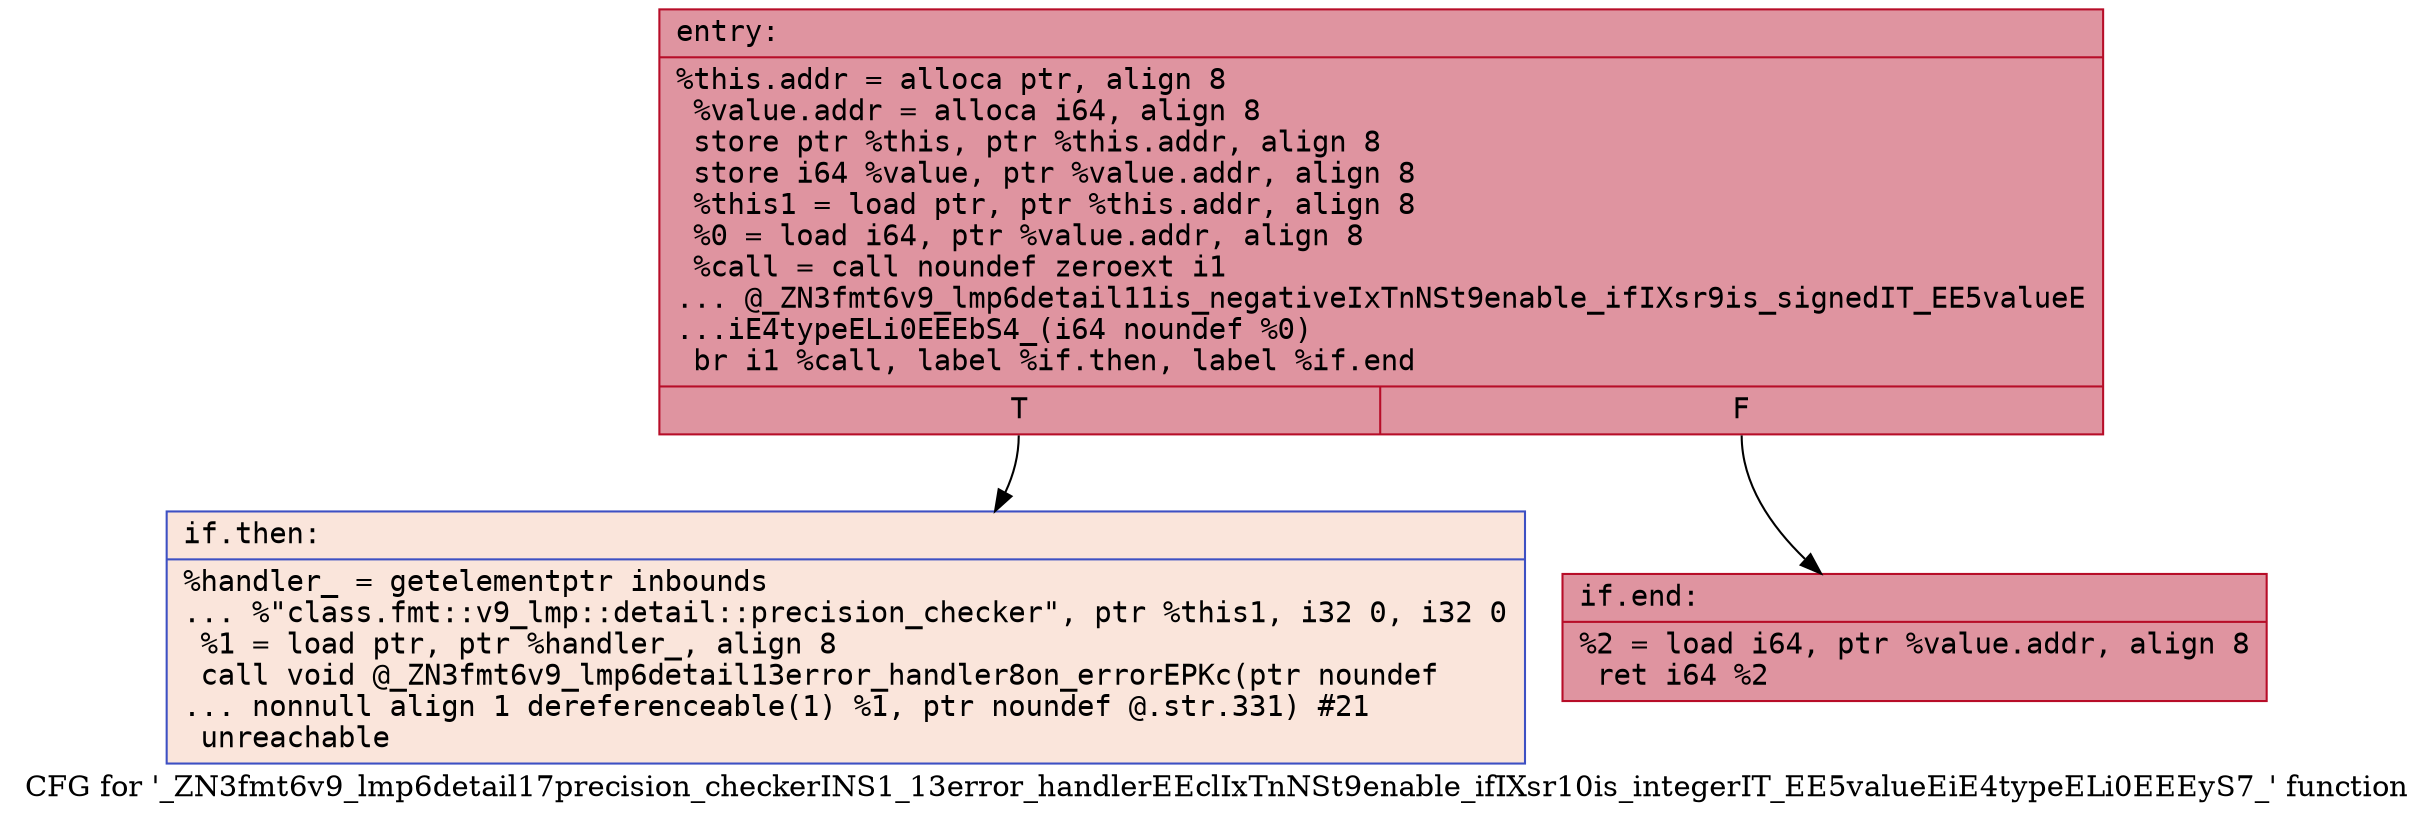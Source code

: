 digraph "CFG for '_ZN3fmt6v9_lmp6detail17precision_checkerINS1_13error_handlerEEclIxTnNSt9enable_ifIXsr10is_integerIT_EE5valueEiE4typeELi0EEEyS7_' function" {
	label="CFG for '_ZN3fmt6v9_lmp6detail17precision_checkerINS1_13error_handlerEEclIxTnNSt9enable_ifIXsr10is_integerIT_EE5valueEiE4typeELi0EEEyS7_' function";

	Node0x556bfeb45c30 [shape=record,color="#b70d28ff", style=filled, fillcolor="#b70d2870" fontname="Courier",label="{entry:\l|  %this.addr = alloca ptr, align 8\l  %value.addr = alloca i64, align 8\l  store ptr %this, ptr %this.addr, align 8\l  store i64 %value, ptr %value.addr, align 8\l  %this1 = load ptr, ptr %this.addr, align 8\l  %0 = load i64, ptr %value.addr, align 8\l  %call = call noundef zeroext i1\l... @_ZN3fmt6v9_lmp6detail11is_negativeIxTnNSt9enable_ifIXsr9is_signedIT_EE5valueE\l...iE4typeELi0EEEbS4_(i64 noundef %0)\l  br i1 %call, label %if.then, label %if.end\l|{<s0>T|<s1>F}}"];
	Node0x556bfeb45c30:s0 -> Node0x556bfeb46190[tooltip="entry -> if.then\nProbability 0.00%" ];
	Node0x556bfeb45c30:s1 -> Node0x556bfeb46200[tooltip="entry -> if.end\nProbability 100.00%" ];
	Node0x556bfeb46190 [shape=record,color="#3d50c3ff", style=filled, fillcolor="#f4c5ad70" fontname="Courier",label="{if.then:\l|  %handler_ = getelementptr inbounds\l... %\"class.fmt::v9_lmp::detail::precision_checker\", ptr %this1, i32 0, i32 0\l  %1 = load ptr, ptr %handler_, align 8\l  call void @_ZN3fmt6v9_lmp6detail13error_handler8on_errorEPKc(ptr noundef\l... nonnull align 1 dereferenceable(1) %1, ptr noundef @.str.331) #21\l  unreachable\l}"];
	Node0x556bfeb46200 [shape=record,color="#b70d28ff", style=filled, fillcolor="#b70d2870" fontname="Courier",label="{if.end:\l|  %2 = load i64, ptr %value.addr, align 8\l  ret i64 %2\l}"];
}
